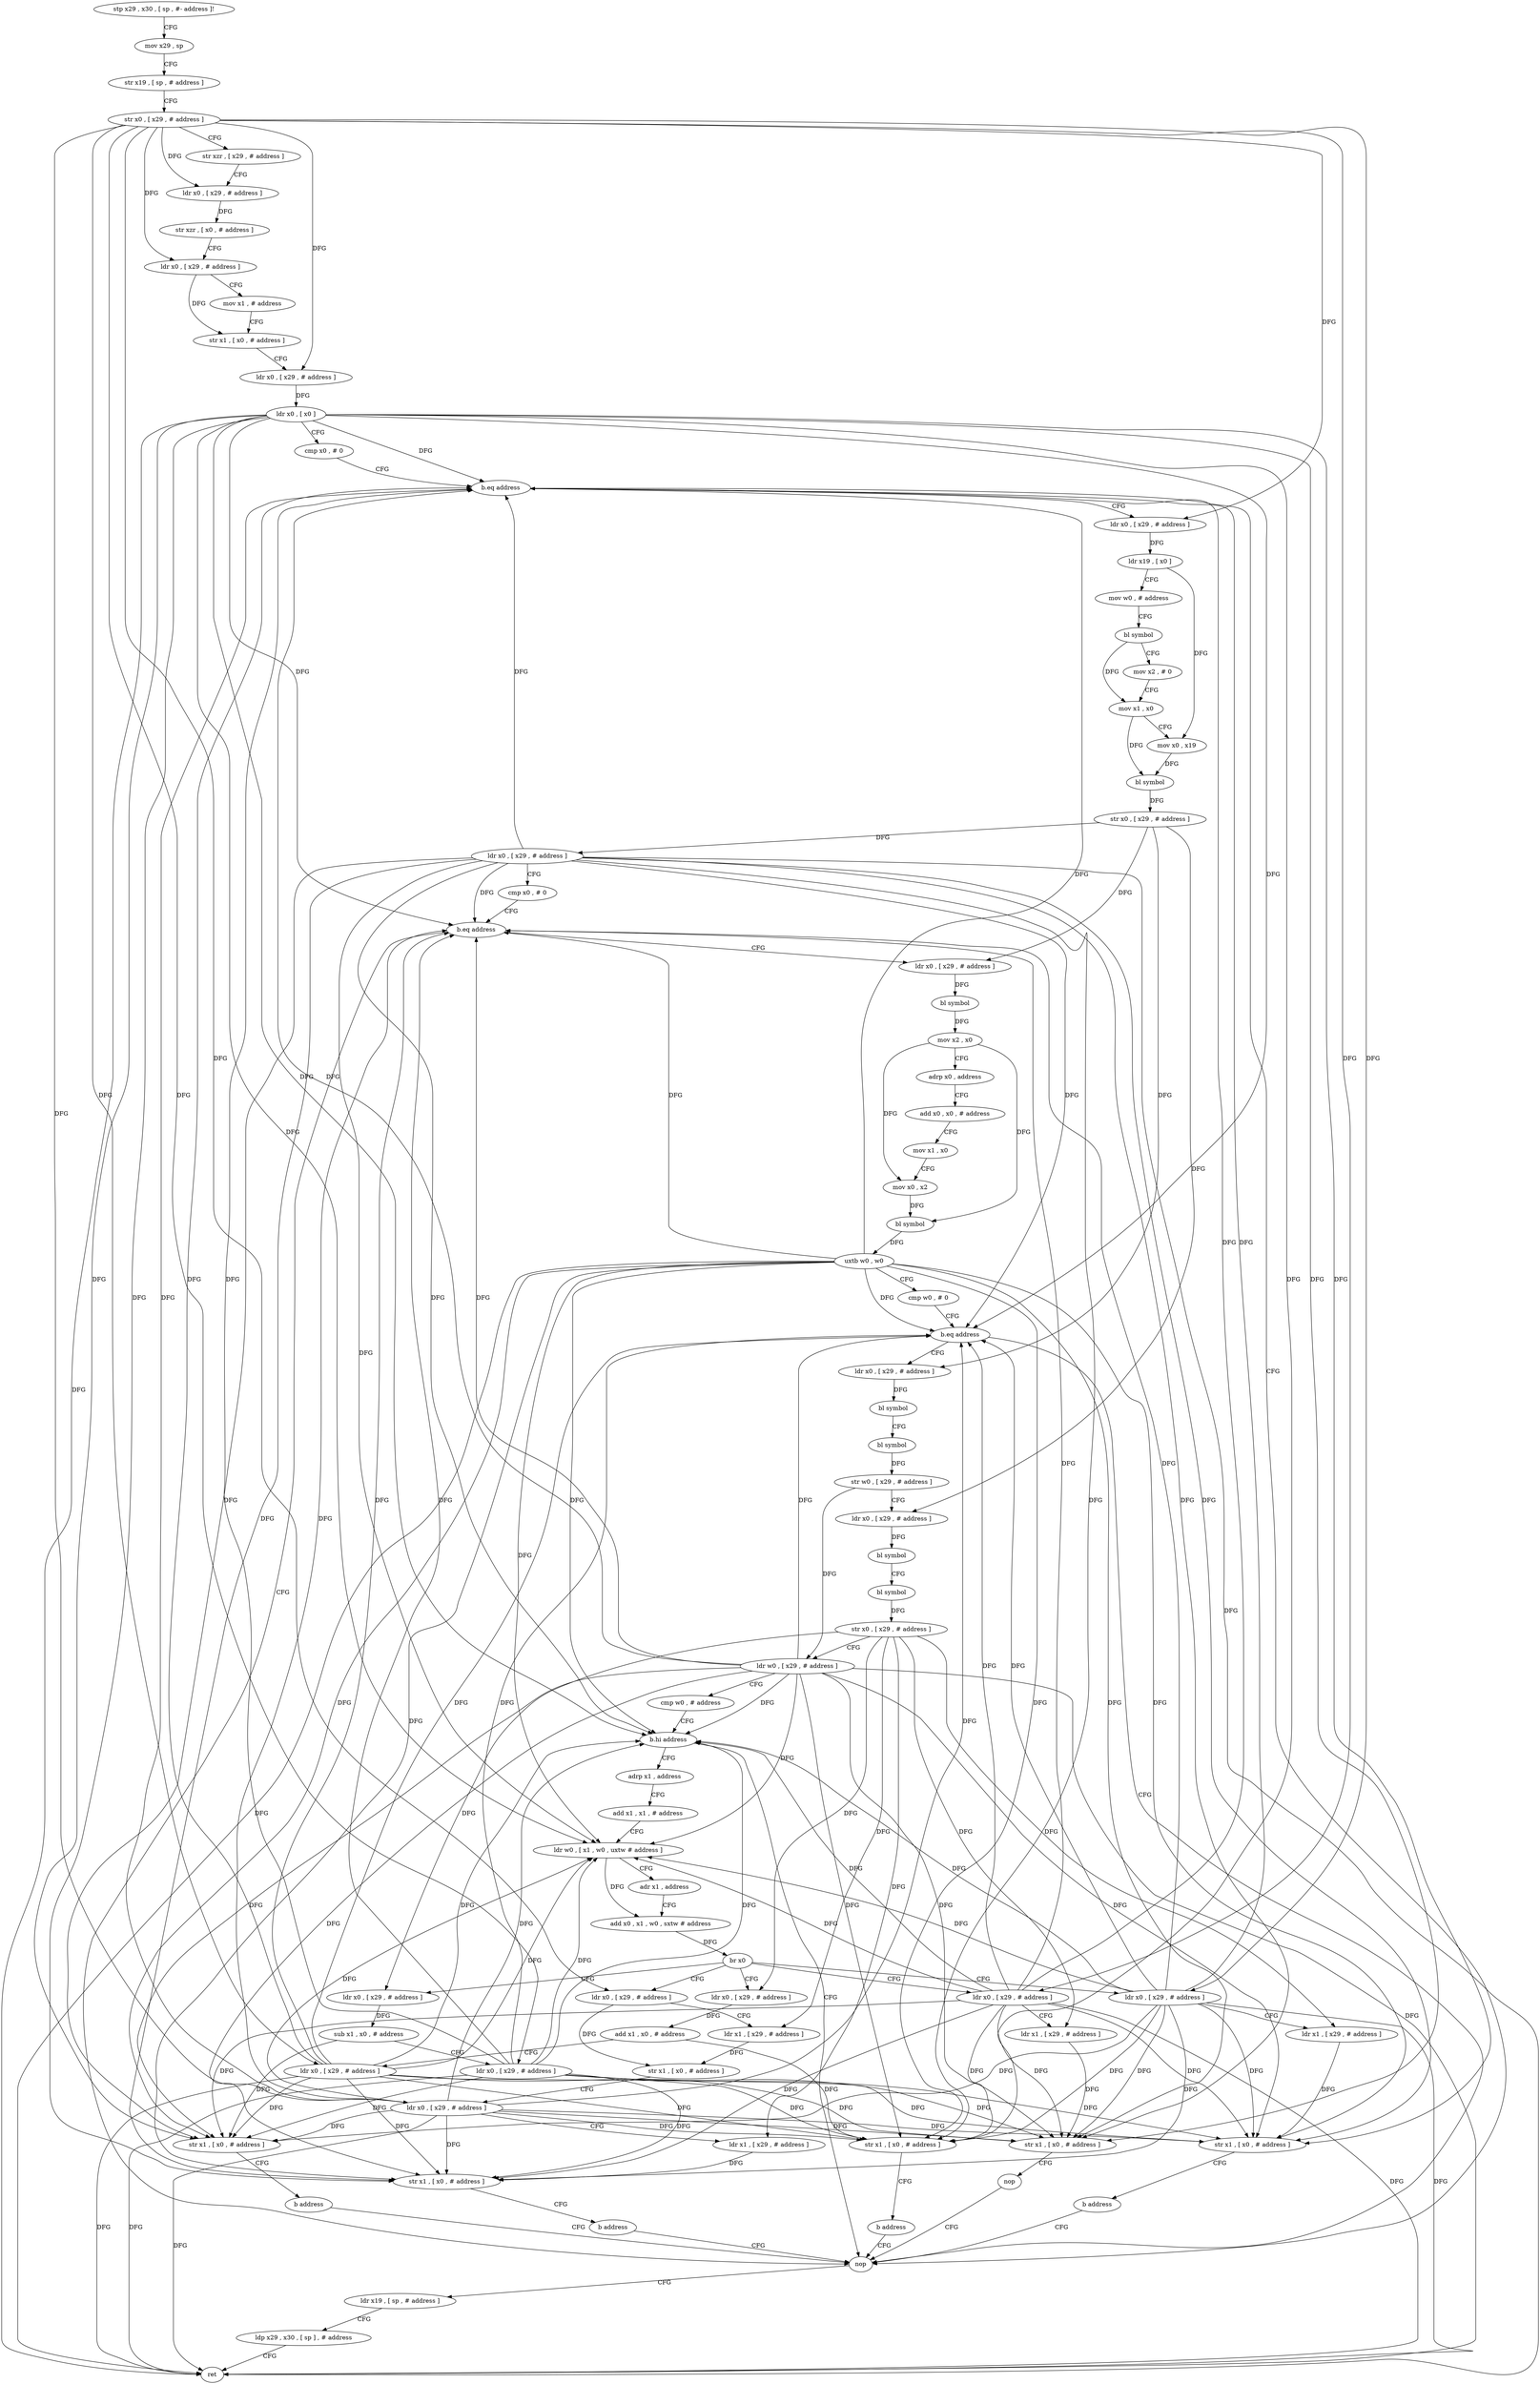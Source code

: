 digraph "func" {
"96936" [label = "stp x29 , x30 , [ sp , #- address ]!" ]
"96940" [label = "mov x29 , sp" ]
"96944" [label = "str x19 , [ sp , # address ]" ]
"96948" [label = "str x0 , [ x29 , # address ]" ]
"96952" [label = "str xzr , [ x29 , # address ]" ]
"96956" [label = "ldr x0 , [ x29 , # address ]" ]
"96960" [label = "str xzr , [ x0 , # address ]" ]
"96964" [label = "ldr x0 , [ x29 , # address ]" ]
"96968" [label = "mov x1 , # address" ]
"96972" [label = "str x1 , [ x0 , # address ]" ]
"96976" [label = "ldr x0 , [ x29 , # address ]" ]
"96980" [label = "ldr x0 , [ x0 ]" ]
"96984" [label = "cmp x0 , # 0" ]
"96988" [label = "b.eq address" ]
"97252" [label = "nop" ]
"96992" [label = "ldr x0 , [ x29 , # address ]" ]
"97256" [label = "ldr x19 , [ sp , # address ]" ]
"97260" [label = "ldp x29 , x30 , [ sp ] , # address" ]
"97264" [label = "ret" ]
"96996" [label = "ldr x19 , [ x0 ]" ]
"97000" [label = "mov w0 , # address" ]
"97004" [label = "bl symbol" ]
"97008" [label = "mov x2 , # 0" ]
"97012" [label = "mov x1 , x0" ]
"97016" [label = "mov x0 , x19" ]
"97020" [label = "bl symbol" ]
"97024" [label = "str x0 , [ x29 , # address ]" ]
"97028" [label = "ldr x0 , [ x29 , # address ]" ]
"97032" [label = "cmp x0 , # 0" ]
"97036" [label = "b.eq address" ]
"97040" [label = "ldr x0 , [ x29 , # address ]" ]
"97044" [label = "bl symbol" ]
"97048" [label = "mov x2 , x0" ]
"97052" [label = "adrp x0 , address" ]
"97056" [label = "add x0 , x0 , # address" ]
"97060" [label = "mov x1 , x0" ]
"97064" [label = "mov x0 , x2" ]
"97068" [label = "bl symbol" ]
"97072" [label = "uxtb w0 , w0" ]
"97076" [label = "cmp w0 , # 0" ]
"97080" [label = "b.eq address" ]
"97084" [label = "ldr x0 , [ x29 , # address ]" ]
"97088" [label = "bl symbol" ]
"97092" [label = "bl symbol" ]
"97096" [label = "str w0 , [ x29 , # address ]" ]
"97100" [label = "ldr x0 , [ x29 , # address ]" ]
"97104" [label = "bl symbol" ]
"97108" [label = "bl symbol" ]
"97112" [label = "str x0 , [ x29 , # address ]" ]
"97116" [label = "ldr w0 , [ x29 , # address ]" ]
"97120" [label = "cmp w0 , # address" ]
"97124" [label = "b.hi address" ]
"97128" [label = "adrp x1 , address" ]
"97132" [label = "add x1 , x1 , # address" ]
"97136" [label = "ldr w0 , [ x1 , w0 , uxtw # address ]" ]
"97140" [label = "adr x1 , address" ]
"97144" [label = "add x0 , x1 , w0 , sxtw # address" ]
"97148" [label = "br x0" ]
"97152" [label = "ldr x0 , [ x29 , # address ]" ]
"97180" [label = "ldr x0 , [ x29 , # address ]" ]
"97200" [label = "ldr x0 , [ x29 , # address ]" ]
"97216" [label = "ldr x0 , [ x29 , # address ]" ]
"97236" [label = "ldr x0 , [ x29 , # address ]" ]
"97156" [label = "ldr x1 , [ x29 , # address ]" ]
"97160" [label = "str x1 , [ x0 , # address ]" ]
"97164" [label = "ldr x0 , [ x29 , # address ]" ]
"97168" [label = "ldr x1 , [ x29 , # address ]" ]
"97172" [label = "str x1 , [ x0 , # address ]" ]
"97176" [label = "b address" ]
"97184" [label = "sub x1 , x0 , # address" ]
"97188" [label = "ldr x0 , [ x29 , # address ]" ]
"97192" [label = "str x1 , [ x0 , # address ]" ]
"97196" [label = "b address" ]
"97204" [label = "ldr x1 , [ x29 , # address ]" ]
"97208" [label = "str x1 , [ x0 , # address ]" ]
"97212" [label = "b address" ]
"97220" [label = "add x1 , x0 , # address" ]
"97224" [label = "ldr x0 , [ x29 , # address ]" ]
"97228" [label = "str x1 , [ x0 , # address ]" ]
"97232" [label = "b address" ]
"97240" [label = "ldr x1 , [ x29 , # address ]" ]
"97244" [label = "str x1 , [ x0 , # address ]" ]
"97248" [label = "nop" ]
"96936" -> "96940" [ label = "CFG" ]
"96940" -> "96944" [ label = "CFG" ]
"96944" -> "96948" [ label = "CFG" ]
"96948" -> "96952" [ label = "CFG" ]
"96948" -> "96956" [ label = "DFG" ]
"96948" -> "96964" [ label = "DFG" ]
"96948" -> "96976" [ label = "DFG" ]
"96948" -> "96992" [ label = "DFG" ]
"96948" -> "97152" [ label = "DFG" ]
"96948" -> "97164" [ label = "DFG" ]
"96948" -> "97188" [ label = "DFG" ]
"96948" -> "97200" [ label = "DFG" ]
"96948" -> "97224" [ label = "DFG" ]
"96948" -> "97236" [ label = "DFG" ]
"96952" -> "96956" [ label = "CFG" ]
"96956" -> "96960" [ label = "DFG" ]
"96960" -> "96964" [ label = "CFG" ]
"96964" -> "96968" [ label = "CFG" ]
"96964" -> "96972" [ label = "DFG" ]
"96968" -> "96972" [ label = "CFG" ]
"96972" -> "96976" [ label = "CFG" ]
"96976" -> "96980" [ label = "DFG" ]
"96980" -> "96984" [ label = "CFG" ]
"96980" -> "96988" [ label = "DFG" ]
"96980" -> "97264" [ label = "DFG" ]
"96980" -> "97036" [ label = "DFG" ]
"96980" -> "97080" [ label = "DFG" ]
"96980" -> "97124" [ label = "DFG" ]
"96980" -> "97136" [ label = "DFG" ]
"96980" -> "97172" [ label = "DFG" ]
"96980" -> "97192" [ label = "DFG" ]
"96980" -> "97208" [ label = "DFG" ]
"96980" -> "97228" [ label = "DFG" ]
"96980" -> "97244" [ label = "DFG" ]
"96984" -> "96988" [ label = "CFG" ]
"96988" -> "97252" [ label = "CFG" ]
"96988" -> "96992" [ label = "CFG" ]
"97252" -> "97256" [ label = "CFG" ]
"96992" -> "96996" [ label = "DFG" ]
"97256" -> "97260" [ label = "CFG" ]
"97260" -> "97264" [ label = "CFG" ]
"96996" -> "97000" [ label = "CFG" ]
"96996" -> "97016" [ label = "DFG" ]
"97000" -> "97004" [ label = "CFG" ]
"97004" -> "97008" [ label = "CFG" ]
"97004" -> "97012" [ label = "DFG" ]
"97008" -> "97012" [ label = "CFG" ]
"97012" -> "97016" [ label = "CFG" ]
"97012" -> "97020" [ label = "DFG" ]
"97016" -> "97020" [ label = "DFG" ]
"97020" -> "97024" [ label = "DFG" ]
"97024" -> "97028" [ label = "DFG" ]
"97024" -> "97040" [ label = "DFG" ]
"97024" -> "97084" [ label = "DFG" ]
"97024" -> "97100" [ label = "DFG" ]
"97028" -> "97032" [ label = "CFG" ]
"97028" -> "96988" [ label = "DFG" ]
"97028" -> "97264" [ label = "DFG" ]
"97028" -> "97036" [ label = "DFG" ]
"97028" -> "97080" [ label = "DFG" ]
"97028" -> "97124" [ label = "DFG" ]
"97028" -> "97136" [ label = "DFG" ]
"97028" -> "97172" [ label = "DFG" ]
"97028" -> "97192" [ label = "DFG" ]
"97028" -> "97208" [ label = "DFG" ]
"97028" -> "97228" [ label = "DFG" ]
"97028" -> "97244" [ label = "DFG" ]
"97032" -> "97036" [ label = "CFG" ]
"97036" -> "97252" [ label = "CFG" ]
"97036" -> "97040" [ label = "CFG" ]
"97040" -> "97044" [ label = "DFG" ]
"97044" -> "97048" [ label = "DFG" ]
"97048" -> "97052" [ label = "CFG" ]
"97048" -> "97064" [ label = "DFG" ]
"97048" -> "97068" [ label = "DFG" ]
"97052" -> "97056" [ label = "CFG" ]
"97056" -> "97060" [ label = "CFG" ]
"97060" -> "97064" [ label = "CFG" ]
"97064" -> "97068" [ label = "DFG" ]
"97068" -> "97072" [ label = "DFG" ]
"97072" -> "97076" [ label = "CFG" ]
"97072" -> "96988" [ label = "DFG" ]
"97072" -> "97036" [ label = "DFG" ]
"97072" -> "97264" [ label = "DFG" ]
"97072" -> "97080" [ label = "DFG" ]
"97072" -> "97124" [ label = "DFG" ]
"97072" -> "97136" [ label = "DFG" ]
"97072" -> "97172" [ label = "DFG" ]
"97072" -> "97192" [ label = "DFG" ]
"97072" -> "97208" [ label = "DFG" ]
"97072" -> "97228" [ label = "DFG" ]
"97072" -> "97244" [ label = "DFG" ]
"97076" -> "97080" [ label = "CFG" ]
"97080" -> "97252" [ label = "CFG" ]
"97080" -> "97084" [ label = "CFG" ]
"97084" -> "97088" [ label = "DFG" ]
"97088" -> "97092" [ label = "CFG" ]
"97092" -> "97096" [ label = "DFG" ]
"97096" -> "97100" [ label = "CFG" ]
"97096" -> "97116" [ label = "DFG" ]
"97100" -> "97104" [ label = "DFG" ]
"97104" -> "97108" [ label = "CFG" ]
"97108" -> "97112" [ label = "DFG" ]
"97112" -> "97116" [ label = "CFG" ]
"97112" -> "97156" [ label = "DFG" ]
"97112" -> "97168" [ label = "DFG" ]
"97112" -> "97180" [ label = "DFG" ]
"97112" -> "97204" [ label = "DFG" ]
"97112" -> "97216" [ label = "DFG" ]
"97112" -> "97240" [ label = "DFG" ]
"97116" -> "97120" [ label = "CFG" ]
"97116" -> "96988" [ label = "DFG" ]
"97116" -> "97036" [ label = "DFG" ]
"97116" -> "97080" [ label = "DFG" ]
"97116" -> "97264" [ label = "DFG" ]
"97116" -> "97124" [ label = "DFG" ]
"97116" -> "97136" [ label = "DFG" ]
"97116" -> "97172" [ label = "DFG" ]
"97116" -> "97192" [ label = "DFG" ]
"97116" -> "97208" [ label = "DFG" ]
"97116" -> "97228" [ label = "DFG" ]
"97116" -> "97244" [ label = "DFG" ]
"97120" -> "97124" [ label = "CFG" ]
"97124" -> "97252" [ label = "CFG" ]
"97124" -> "97128" [ label = "CFG" ]
"97128" -> "97132" [ label = "CFG" ]
"97132" -> "97136" [ label = "CFG" ]
"97136" -> "97140" [ label = "CFG" ]
"97136" -> "97144" [ label = "DFG" ]
"97140" -> "97144" [ label = "CFG" ]
"97144" -> "97148" [ label = "DFG" ]
"97148" -> "97152" [ label = "CFG" ]
"97148" -> "97180" [ label = "CFG" ]
"97148" -> "97200" [ label = "CFG" ]
"97148" -> "97216" [ label = "CFG" ]
"97148" -> "97236" [ label = "CFG" ]
"97152" -> "97156" [ label = "CFG" ]
"97152" -> "97160" [ label = "DFG" ]
"97180" -> "97184" [ label = "DFG" ]
"97200" -> "97204" [ label = "CFG" ]
"97200" -> "96988" [ label = "DFG" ]
"97200" -> "97036" [ label = "DFG" ]
"97200" -> "97080" [ label = "DFG" ]
"97200" -> "97124" [ label = "DFG" ]
"97200" -> "97136" [ label = "DFG" ]
"97200" -> "97264" [ label = "DFG" ]
"97200" -> "97172" [ label = "DFG" ]
"97200" -> "97192" [ label = "DFG" ]
"97200" -> "97208" [ label = "DFG" ]
"97200" -> "97228" [ label = "DFG" ]
"97200" -> "97244" [ label = "DFG" ]
"97216" -> "97220" [ label = "DFG" ]
"97236" -> "97240" [ label = "CFG" ]
"97236" -> "96988" [ label = "DFG" ]
"97236" -> "97036" [ label = "DFG" ]
"97236" -> "97080" [ label = "DFG" ]
"97236" -> "97124" [ label = "DFG" ]
"97236" -> "97136" [ label = "DFG" ]
"97236" -> "97264" [ label = "DFG" ]
"97236" -> "97172" [ label = "DFG" ]
"97236" -> "97192" [ label = "DFG" ]
"97236" -> "97208" [ label = "DFG" ]
"97236" -> "97228" [ label = "DFG" ]
"97236" -> "97244" [ label = "DFG" ]
"97156" -> "97160" [ label = "DFG" ]
"97160" -> "97164" [ label = "CFG" ]
"97164" -> "97168" [ label = "CFG" ]
"97164" -> "96988" [ label = "DFG" ]
"97164" -> "97036" [ label = "DFG" ]
"97164" -> "97080" [ label = "DFG" ]
"97164" -> "97124" [ label = "DFG" ]
"97164" -> "97136" [ label = "DFG" ]
"97164" -> "97264" [ label = "DFG" ]
"97164" -> "97172" [ label = "DFG" ]
"97164" -> "97192" [ label = "DFG" ]
"97164" -> "97208" [ label = "DFG" ]
"97164" -> "97228" [ label = "DFG" ]
"97164" -> "97244" [ label = "DFG" ]
"97168" -> "97172" [ label = "DFG" ]
"97172" -> "97176" [ label = "CFG" ]
"97176" -> "97252" [ label = "CFG" ]
"97184" -> "97188" [ label = "CFG" ]
"97184" -> "97192" [ label = "DFG" ]
"97188" -> "97192" [ label = "DFG" ]
"97188" -> "96988" [ label = "DFG" ]
"97188" -> "97036" [ label = "DFG" ]
"97188" -> "97080" [ label = "DFG" ]
"97188" -> "97124" [ label = "DFG" ]
"97188" -> "97136" [ label = "DFG" ]
"97188" -> "97264" [ label = "DFG" ]
"97188" -> "97172" [ label = "DFG" ]
"97188" -> "97208" [ label = "DFG" ]
"97188" -> "97228" [ label = "DFG" ]
"97188" -> "97244" [ label = "DFG" ]
"97192" -> "97196" [ label = "CFG" ]
"97196" -> "97252" [ label = "CFG" ]
"97204" -> "97208" [ label = "DFG" ]
"97208" -> "97212" [ label = "CFG" ]
"97212" -> "97252" [ label = "CFG" ]
"97220" -> "97224" [ label = "CFG" ]
"97220" -> "97228" [ label = "DFG" ]
"97224" -> "97228" [ label = "DFG" ]
"97224" -> "96988" [ label = "DFG" ]
"97224" -> "97036" [ label = "DFG" ]
"97224" -> "97080" [ label = "DFG" ]
"97224" -> "97124" [ label = "DFG" ]
"97224" -> "97136" [ label = "DFG" ]
"97224" -> "97264" [ label = "DFG" ]
"97224" -> "97172" [ label = "DFG" ]
"97224" -> "97192" [ label = "DFG" ]
"97224" -> "97208" [ label = "DFG" ]
"97224" -> "97244" [ label = "DFG" ]
"97228" -> "97232" [ label = "CFG" ]
"97232" -> "97252" [ label = "CFG" ]
"97240" -> "97244" [ label = "DFG" ]
"97244" -> "97248" [ label = "CFG" ]
"97248" -> "97252" [ label = "CFG" ]
}
